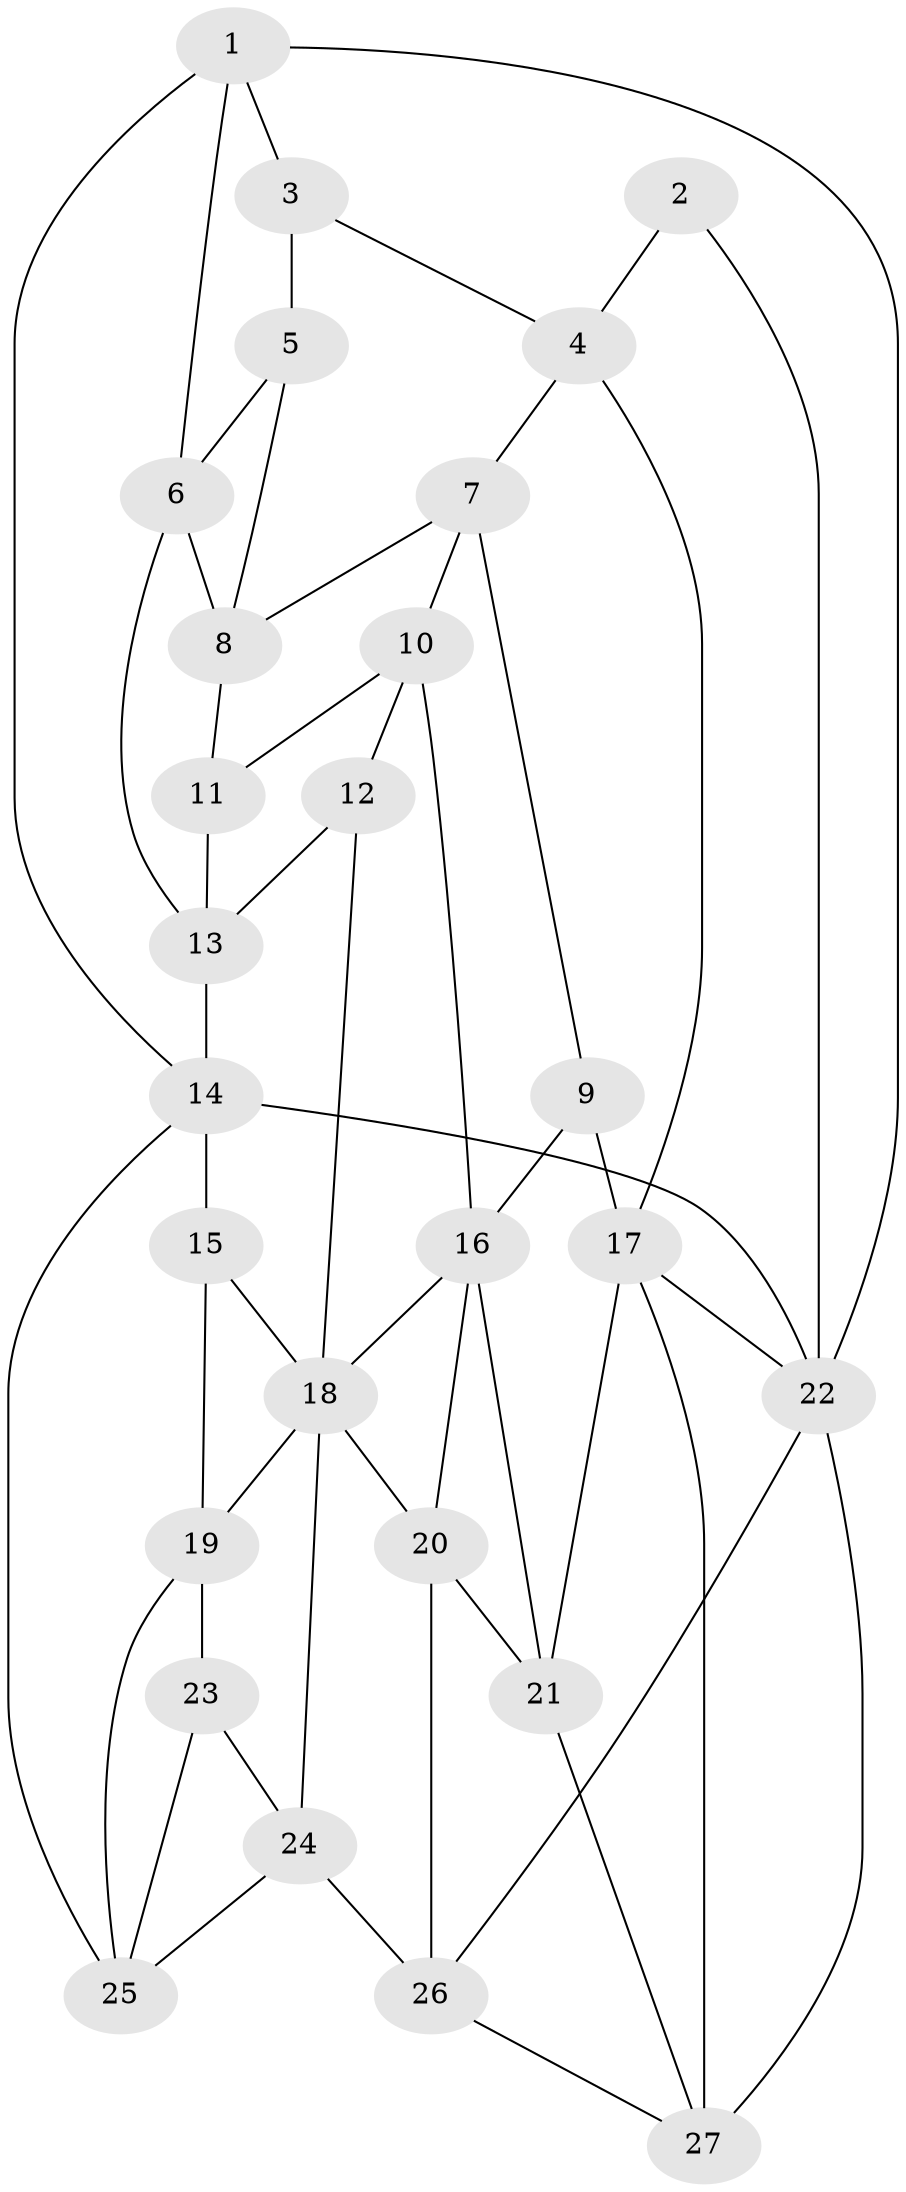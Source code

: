 // original degree distribution, {3: 0.037037037037037035, 5: 0.5555555555555556, 4: 0.2222222222222222, 6: 0.18518518518518517}
// Generated by graph-tools (version 1.1) at 2025/50/03/09/25 03:50:59]
// undirected, 27 vertices, 53 edges
graph export_dot {
graph [start="1"]
  node [color=gray90,style=filled];
  1;
  2;
  3;
  4;
  5;
  6;
  7;
  8;
  9;
  10;
  11;
  12;
  13;
  14;
  15;
  16;
  17;
  18;
  19;
  20;
  21;
  22;
  23;
  24;
  25;
  26;
  27;
  1 -- 3 [weight=1.0];
  1 -- 6 [weight=1.0];
  1 -- 14 [weight=1.0];
  1 -- 22 [weight=1.0];
  2 -- 4 [weight=1.0];
  2 -- 22 [weight=1.0];
  3 -- 4 [weight=1.0];
  3 -- 5 [weight=1.0];
  4 -- 7 [weight=1.0];
  4 -- 17 [weight=1.0];
  5 -- 6 [weight=1.0];
  5 -- 8 [weight=1.0];
  6 -- 8 [weight=1.0];
  6 -- 13 [weight=1.0];
  7 -- 8 [weight=1.0];
  7 -- 9 [weight=1.0];
  7 -- 10 [weight=1.0];
  8 -- 11 [weight=1.0];
  9 -- 16 [weight=2.0];
  9 -- 17 [weight=1.0];
  10 -- 11 [weight=1.0];
  10 -- 12 [weight=1.0];
  10 -- 16 [weight=1.0];
  11 -- 13 [weight=1.0];
  12 -- 13 [weight=1.0];
  12 -- 18 [weight=1.0];
  13 -- 14 [weight=1.0];
  14 -- 15 [weight=1.0];
  14 -- 22 [weight=1.0];
  14 -- 25 [weight=1.0];
  15 -- 18 [weight=1.0];
  15 -- 19 [weight=1.0];
  16 -- 18 [weight=1.0];
  16 -- 20 [weight=1.0];
  16 -- 21 [weight=1.0];
  17 -- 21 [weight=1.0];
  17 -- 22 [weight=1.0];
  17 -- 27 [weight=2.0];
  18 -- 19 [weight=1.0];
  18 -- 20 [weight=1.0];
  18 -- 24 [weight=1.0];
  19 -- 23 [weight=1.0];
  19 -- 25 [weight=1.0];
  20 -- 21 [weight=1.0];
  20 -- 26 [weight=1.0];
  21 -- 27 [weight=1.0];
  22 -- 26 [weight=1.0];
  22 -- 27 [weight=1.0];
  23 -- 24 [weight=1.0];
  23 -- 25 [weight=1.0];
  24 -- 25 [weight=1.0];
  24 -- 26 [weight=1.0];
  26 -- 27 [weight=1.0];
}
